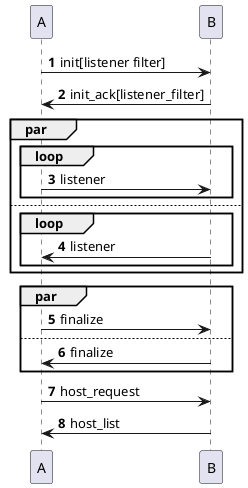 @startuml
'https://plantuml.com/sequence-diagram

participant A
participant B

autonumber

A -> B: init[listener filter]
B -> A: init_ack[listener_filter]


par
loop
A -> B: listener
end

else
loop
B -> A: listener
end
end

par
A -> B: finalize
else
B -> A: finalize
end

A -> B: host_request
B -> A: host_list

@enduml
